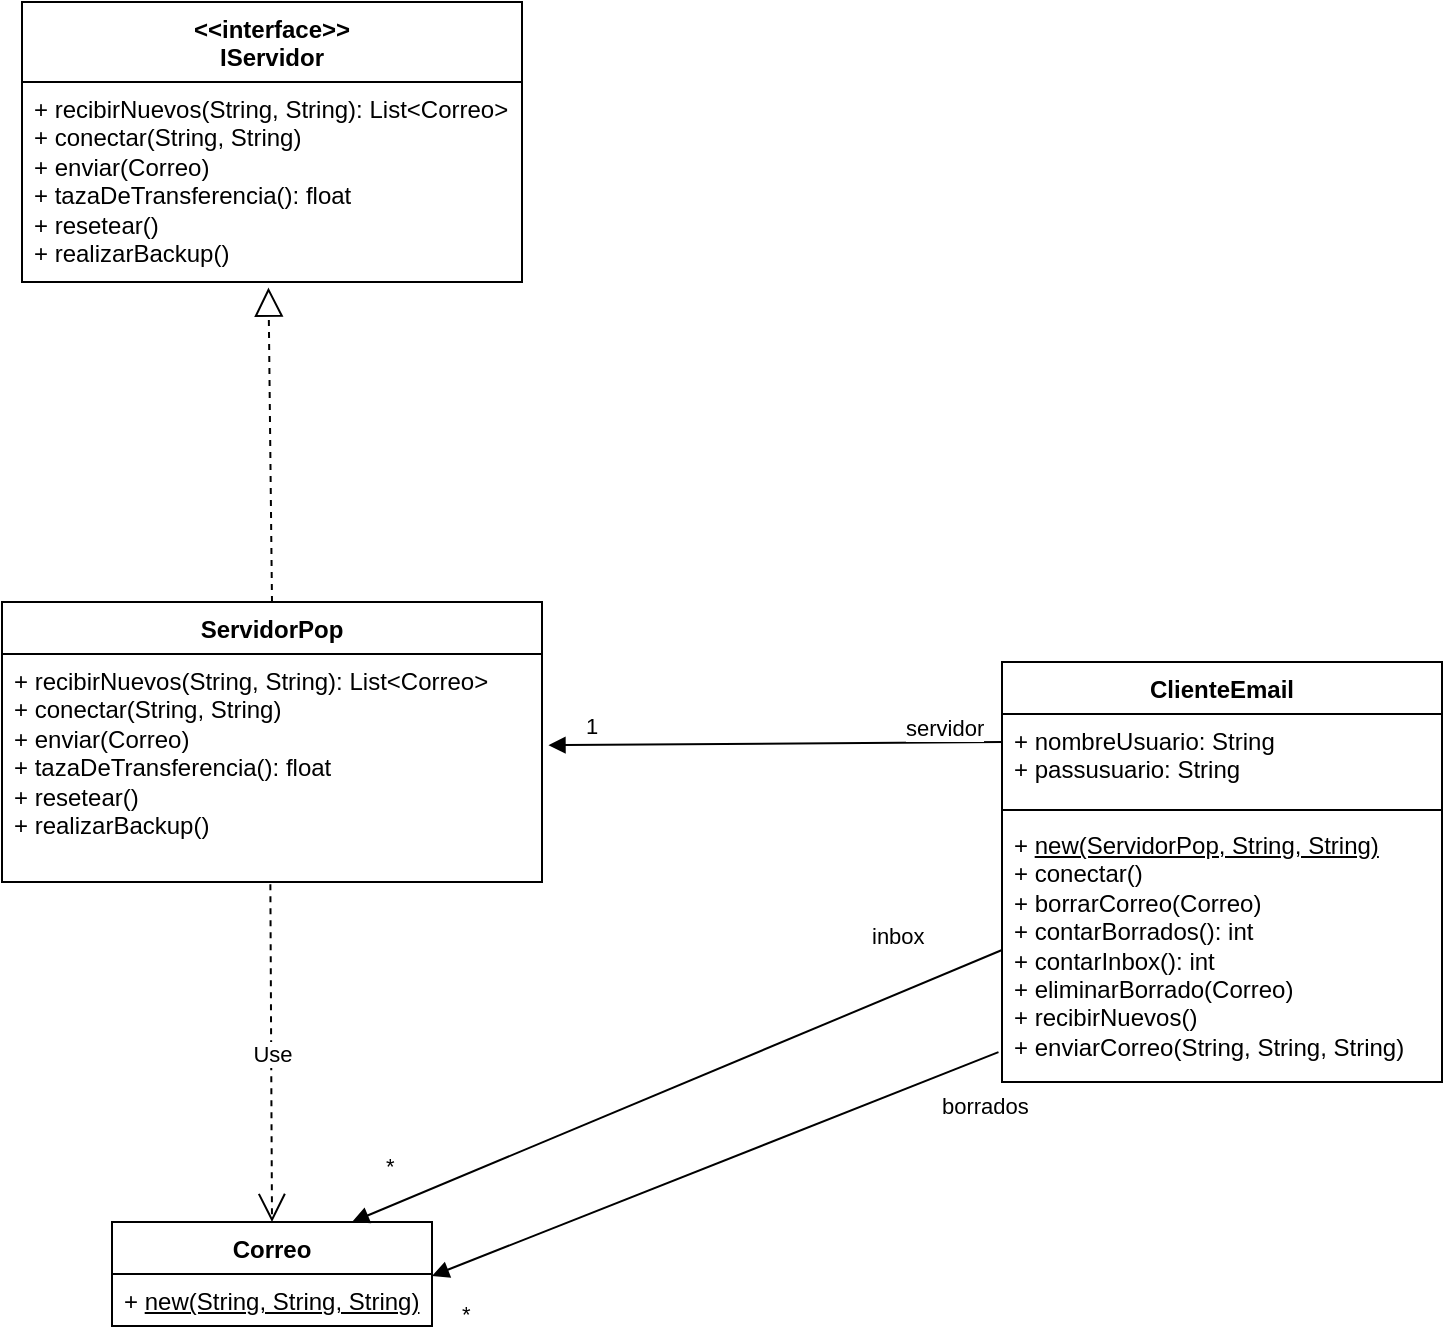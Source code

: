 <mxfile version="21.6.8" type="device">
  <diagram name="Página-1" id="HfVRcw-nnkaxvSdU-JVE">
    <mxGraphModel dx="628" dy="735" grid="1" gridSize="10" guides="1" tooltips="1" connect="1" arrows="1" fold="1" page="1" pageScale="1" pageWidth="827" pageHeight="1169" math="0" shadow="0">
      <root>
        <mxCell id="0" />
        <mxCell id="1" parent="0" />
        <mxCell id="xSb6zVjzDaJpwtnIbq38-1" value="ServidorPop" style="swimlane;fontStyle=1;align=center;verticalAlign=top;childLayout=stackLayout;horizontal=1;startSize=26;horizontalStack=0;resizeParent=1;resizeParentMax=0;resizeLast=0;collapsible=1;marginBottom=0;whiteSpace=wrap;html=1;" parent="1" vertex="1">
          <mxGeometry x="140" y="350" width="270" height="140" as="geometry" />
        </mxCell>
        <mxCell id="xSb6zVjzDaJpwtnIbq38-4" value="+ recibirNuevos(String, String): List&amp;lt;Correo&amp;gt;&lt;br&gt;+ conectar(String, String)&lt;br&gt;+ enviar(Correo)&lt;br&gt;+ tazaDeTransferencia(): float&lt;br&gt;+ resetear()&lt;br&gt;+ realizarBackup()" style="text;strokeColor=none;fillColor=none;align=left;verticalAlign=top;spacingLeft=4;spacingRight=4;overflow=hidden;rotatable=0;points=[[0,0.5],[1,0.5]];portConstraint=eastwest;whiteSpace=wrap;html=1;" parent="xSb6zVjzDaJpwtnIbq38-1" vertex="1">
          <mxGeometry y="26" width="270" height="114" as="geometry" />
        </mxCell>
        <mxCell id="xSb6zVjzDaJpwtnIbq38-5" value="&amp;lt;&amp;lt;interface&amp;gt;&amp;gt;&lt;br&gt;IServidor" style="swimlane;fontStyle=1;align=center;verticalAlign=top;childLayout=stackLayout;horizontal=1;startSize=40;horizontalStack=0;resizeParent=1;resizeParentMax=0;resizeLast=0;collapsible=1;marginBottom=0;whiteSpace=wrap;html=1;" parent="1" vertex="1">
          <mxGeometry x="150" y="50" width="250" height="140" as="geometry" />
        </mxCell>
        <mxCell id="xSb6zVjzDaJpwtnIbq38-8" value="+ recibirNuevos(String, String): List&amp;lt;Correo&amp;gt;&lt;br&gt;+ conectar(String, String)&lt;br&gt;+ enviar(Correo)&lt;br&gt;+ tazaDeTransferencia(): float&lt;br&gt;+ resetear()&lt;br&gt;+ realizarBackup()" style="text;strokeColor=none;fillColor=none;align=left;verticalAlign=top;spacingLeft=4;spacingRight=4;overflow=hidden;rotatable=0;points=[[0,0.5],[1,0.5]];portConstraint=eastwest;whiteSpace=wrap;html=1;" parent="xSb6zVjzDaJpwtnIbq38-5" vertex="1">
          <mxGeometry y="40" width="250" height="100" as="geometry" />
        </mxCell>
        <mxCell id="xSb6zVjzDaJpwtnIbq38-9" value="" style="endArrow=block;dashed=1;endFill=0;endSize=12;html=1;rounded=0;entryX=0.493;entryY=1.028;entryDx=0;entryDy=0;entryPerimeter=0;exitX=0.5;exitY=0;exitDx=0;exitDy=0;" parent="1" source="xSb6zVjzDaJpwtnIbq38-1" target="xSb6zVjzDaJpwtnIbq38-8" edge="1">
          <mxGeometry width="160" relative="1" as="geometry">
            <mxPoint x="210" y="240" as="sourcePoint" />
            <mxPoint x="370" y="240" as="targetPoint" />
          </mxGeometry>
        </mxCell>
        <mxCell id="xSb6zVjzDaJpwtnIbq38-10" value="Correo" style="swimlane;fontStyle=1;align=center;verticalAlign=top;childLayout=stackLayout;horizontal=1;startSize=26;horizontalStack=0;resizeParent=1;resizeParentMax=0;resizeLast=0;collapsible=1;marginBottom=0;whiteSpace=wrap;html=1;" parent="1" vertex="1">
          <mxGeometry x="195" y="660" width="160" height="52" as="geometry" />
        </mxCell>
        <mxCell id="xSb6zVjzDaJpwtnIbq38-13" value="+ &lt;u&gt;new(String, String, String)&lt;/u&gt;" style="text;strokeColor=none;fillColor=none;align=left;verticalAlign=top;spacingLeft=4;spacingRight=4;overflow=hidden;rotatable=0;points=[[0,0.5],[1,0.5]];portConstraint=eastwest;whiteSpace=wrap;html=1;" parent="xSb6zVjzDaJpwtnIbq38-10" vertex="1">
          <mxGeometry y="26" width="160" height="26" as="geometry" />
        </mxCell>
        <mxCell id="xSb6zVjzDaJpwtnIbq38-14" value="Use" style="endArrow=open;endSize=12;dashed=1;html=1;rounded=0;entryX=0.5;entryY=0;entryDx=0;entryDy=0;exitX=0.497;exitY=1.01;exitDx=0;exitDy=0;exitPerimeter=0;" parent="1" source="xSb6zVjzDaJpwtnIbq38-4" target="xSb6zVjzDaJpwtnIbq38-10" edge="1">
          <mxGeometry width="160" relative="1" as="geometry">
            <mxPoint x="240" y="470" as="sourcePoint" />
            <mxPoint x="400" y="470" as="targetPoint" />
          </mxGeometry>
        </mxCell>
        <mxCell id="xSb6zVjzDaJpwtnIbq38-20" value="servidor" style="endArrow=block;endFill=1;html=1;align=left;verticalAlign=top;rounded=0;entryX=1.012;entryY=0.4;entryDx=0;entryDy=0;entryPerimeter=0;exitX=0;exitY=0.5;exitDx=0;exitDy=0;" parent="1" target="xSb6zVjzDaJpwtnIbq38-4" edge="1">
          <mxGeometry x="-0.56" y="-20" relative="1" as="geometry">
            <mxPoint x="640" y="420.0" as="sourcePoint" />
            <mxPoint x="620" y="320" as="targetPoint" />
            <mxPoint as="offset" />
          </mxGeometry>
        </mxCell>
        <mxCell id="xSb6zVjzDaJpwtnIbq38-21" value="1" style="edgeLabel;resizable=0;html=1;align=left;verticalAlign=bottom;" parent="xSb6zVjzDaJpwtnIbq38-20" connectable="0" vertex="1">
          <mxGeometry x="-1" relative="1" as="geometry">
            <mxPoint x="-210" as="offset" />
          </mxGeometry>
        </mxCell>
        <mxCell id="xSb6zVjzDaJpwtnIbq38-27" value="ClienteEmail" style="swimlane;fontStyle=1;align=center;verticalAlign=top;childLayout=stackLayout;horizontal=1;startSize=26;horizontalStack=0;resizeParent=1;resizeParentMax=0;resizeLast=0;collapsible=1;marginBottom=0;whiteSpace=wrap;html=1;" parent="1" vertex="1">
          <mxGeometry x="640" y="380" width="220" height="210" as="geometry" />
        </mxCell>
        <mxCell id="xSb6zVjzDaJpwtnIbq38-28" value="+ nombreUsuario: String&lt;br&gt;+ passusuario: String" style="text;strokeColor=none;fillColor=none;align=left;verticalAlign=top;spacingLeft=4;spacingRight=4;overflow=hidden;rotatable=0;points=[[0,0.5],[1,0.5]];portConstraint=eastwest;whiteSpace=wrap;html=1;" parent="xSb6zVjzDaJpwtnIbq38-27" vertex="1">
          <mxGeometry y="26" width="220" height="44" as="geometry" />
        </mxCell>
        <mxCell id="xSb6zVjzDaJpwtnIbq38-29" value="" style="line;strokeWidth=1;fillColor=none;align=left;verticalAlign=middle;spacingTop=-1;spacingLeft=3;spacingRight=3;rotatable=0;labelPosition=right;points=[];portConstraint=eastwest;strokeColor=inherit;" parent="xSb6zVjzDaJpwtnIbq38-27" vertex="1">
          <mxGeometry y="70" width="220" height="8" as="geometry" />
        </mxCell>
        <mxCell id="xSb6zVjzDaJpwtnIbq38-30" value="+ &lt;u&gt;new(ServidorPop, String, String)&lt;/u&gt;&lt;br&gt;+ conectar()&lt;br&gt;+ borrarCorreo(Correo)&lt;br&gt;+ contarBorrados(): int&lt;br&gt;+ contarInbox(): int&lt;br&gt;+ eliminarBorrado(Correo)&lt;br&gt;+ recibirNuevos()&lt;br&gt;+ enviarCorreo(String, String, String)" style="text;strokeColor=none;fillColor=none;align=left;verticalAlign=top;spacingLeft=4;spacingRight=4;overflow=hidden;rotatable=0;points=[[0,0.5],[1,0.5]];portConstraint=eastwest;whiteSpace=wrap;html=1;" parent="xSb6zVjzDaJpwtnIbq38-27" vertex="1">
          <mxGeometry y="78" width="220" height="132" as="geometry" />
        </mxCell>
        <mxCell id="xSb6zVjzDaJpwtnIbq38-31" value="inbox" style="endArrow=block;endFill=1;html=1;align=left;verticalAlign=top;rounded=0;entryX=0.75;entryY=0;entryDx=0;entryDy=0;exitX=0;exitY=0.5;exitDx=0;exitDy=0;" parent="1" source="xSb6zVjzDaJpwtnIbq38-30" target="xSb6zVjzDaJpwtnIbq38-10" edge="1">
          <mxGeometry x="-0.692" y="-44" relative="1" as="geometry">
            <mxPoint x="410" y="460" as="sourcePoint" />
            <mxPoint x="570" y="460" as="targetPoint" />
            <mxPoint as="offset" />
          </mxGeometry>
        </mxCell>
        <mxCell id="xSb6zVjzDaJpwtnIbq38-32" value="*" style="edgeLabel;resizable=0;html=1;align=left;verticalAlign=bottom;" parent="xSb6zVjzDaJpwtnIbq38-31" connectable="0" vertex="1">
          <mxGeometry x="-1" relative="1" as="geometry">
            <mxPoint x="-310" y="116" as="offset" />
          </mxGeometry>
        </mxCell>
        <mxCell id="xSb6zVjzDaJpwtnIbq38-33" value="borrados" style="endArrow=block;endFill=1;html=1;align=left;verticalAlign=top;rounded=0;entryX=0.75;entryY=0;entryDx=0;entryDy=0;exitX=-0.008;exitY=0.887;exitDx=0;exitDy=0;exitPerimeter=0;" parent="1" source="xSb6zVjzDaJpwtnIbq38-30" edge="1">
          <mxGeometry x="-0.784" y="2" relative="1" as="geometry">
            <mxPoint x="680" y="520" as="sourcePoint" />
            <mxPoint x="355" y="687" as="targetPoint" />
            <mxPoint as="offset" />
          </mxGeometry>
        </mxCell>
        <mxCell id="xSb6zVjzDaJpwtnIbq38-34" value="*" style="edgeLabel;resizable=0;html=1;align=left;verticalAlign=bottom;" parent="xSb6zVjzDaJpwtnIbq38-33" connectable="0" vertex="1">
          <mxGeometry x="-1" relative="1" as="geometry">
            <mxPoint x="-270" y="139" as="offset" />
          </mxGeometry>
        </mxCell>
      </root>
    </mxGraphModel>
  </diagram>
</mxfile>
